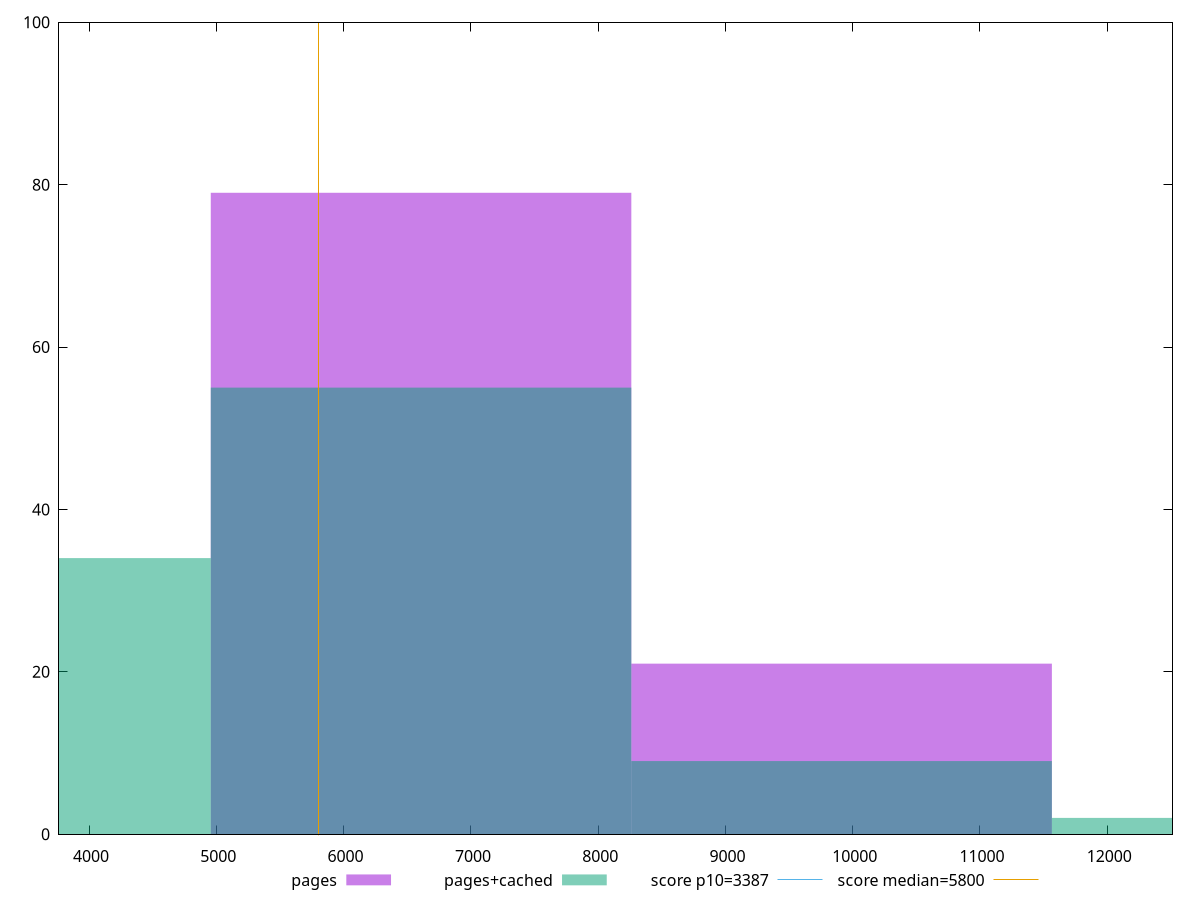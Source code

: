 reset

$pages <<EOF
6608.439089184862 79
9912.658633777293 21
EOF

$pagesCached <<EOF
13216.878178369723 2
6608.439089184862 55
3304.219544592431 34
9912.658633777293 9
EOF

set key outside below
set boxwidth 3304.219544592431
set xrange [3763.8779361670236:12512.440109029718]
set yrange [0:100]
set trange [0:100]
set style fill transparent solid 0.5 noborder

set parametric
set terminal svg size 640, 500 enhanced background rgb 'white'
set output "report_00013_2021-02-09T12-04-24.940Z/speed-index/comparison/histogram/0_vs_1.svg"

plot $pages title "pages" with boxes, \
     $pagesCached title "pages+cached" with boxes, \
     3387,t title "score p10=3387", \
     5800,t title "score median=5800"

reset
